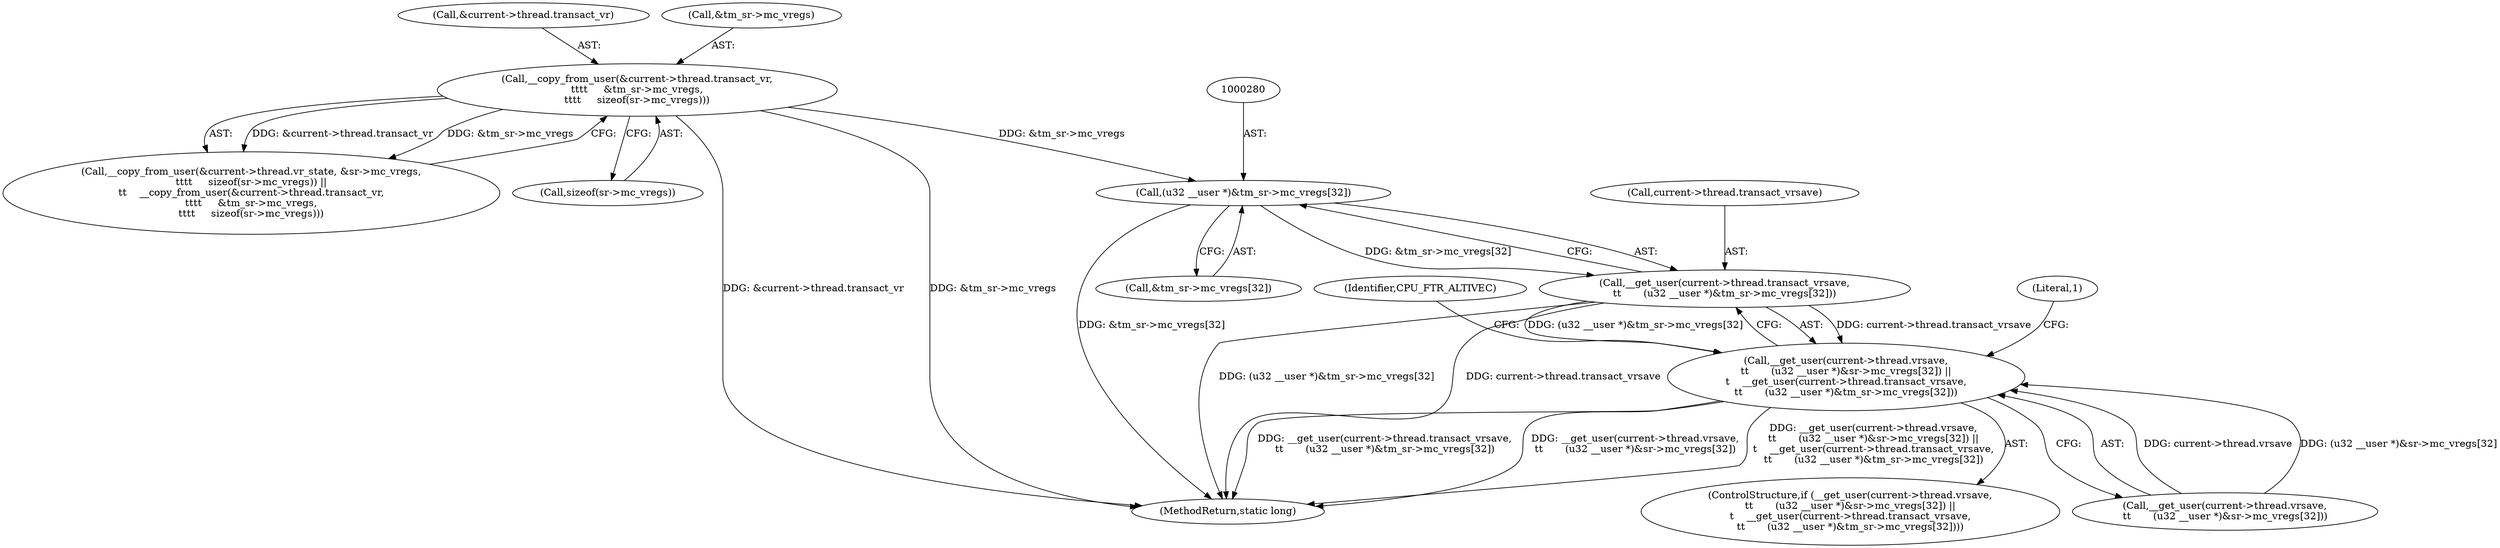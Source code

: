 digraph "0_linux_d2b9d2a5ad5ef04ff978c9923d19730cb05efd55@array" {
"1000279" [label="(Call,(u32 __user *)&tm_sr->mc_vregs[32])"];
"1000208" [label="(Call,__copy_from_user(&current->thread.transact_vr,\n\t\t\t\t     &tm_sr->mc_vregs,\n\t\t\t\t     sizeof(sr->mc_vregs)))"];
"1000273" [label="(Call,__get_user(current->thread.transact_vrsave,\n\t\t       (u32 __user *)&tm_sr->mc_vregs[32]))"];
"1000258" [label="(Call,__get_user(current->thread.vrsave,\n\t\t       (u32 __user *)&sr->mc_vregs[32]) ||\n\t    __get_user(current->thread.transact_vrsave,\n\t\t       (u32 __user *)&tm_sr->mc_vregs[32]))"];
"1000209" [label="(Call,&current->thread.transact_vr)"];
"1000281" [label="(Call,&tm_sr->mc_vregs[32])"];
"1000258" [label="(Call,__get_user(current->thread.vrsave,\n\t\t       (u32 __user *)&sr->mc_vregs[32]) ||\n\t    __get_user(current->thread.transact_vrsave,\n\t\t       (u32 __user *)&tm_sr->mc_vregs[32]))"];
"1000259" [label="(Call,__get_user(current->thread.vrsave,\n\t\t       (u32 __user *)&sr->mc_vregs[32]))"];
"1000288" [label="(Literal,1)"];
"1000192" [label="(Call,__copy_from_user(&current->thread.vr_state, &sr->mc_vregs,\n\t\t\t\t     sizeof(sr->mc_vregs)) ||\n\t\t    __copy_from_user(&current->thread.transact_vr,\n\t\t\t\t     &tm_sr->mc_vregs,\n\t\t\t\t     sizeof(sr->mc_vregs)))"];
"1000208" [label="(Call,__copy_from_user(&current->thread.transact_vr,\n\t\t\t\t     &tm_sr->mc_vregs,\n\t\t\t\t     sizeof(sr->mc_vregs)))"];
"1000257" [label="(ControlStructure,if (__get_user(current->thread.vrsave,\n\t\t       (u32 __user *)&sr->mc_vregs[32]) ||\n\t    __get_user(current->thread.transact_vrsave,\n\t\t       (u32 __user *)&tm_sr->mc_vregs[32])))"];
"1000279" [label="(Call,(u32 __user *)&tm_sr->mc_vregs[32])"];
"1000273" [label="(Call,__get_user(current->thread.transact_vrsave,\n\t\t       (u32 __user *)&tm_sr->mc_vregs[32]))"];
"1000291" [label="(Identifier,CPU_FTR_ALTIVEC)"];
"1000219" [label="(Call,sizeof(sr->mc_vregs))"];
"1000540" [label="(MethodReturn,static long)"];
"1000215" [label="(Call,&tm_sr->mc_vregs)"];
"1000274" [label="(Call,current->thread.transact_vrsave)"];
"1000279" -> "1000273"  [label="AST: "];
"1000279" -> "1000281"  [label="CFG: "];
"1000280" -> "1000279"  [label="AST: "];
"1000281" -> "1000279"  [label="AST: "];
"1000273" -> "1000279"  [label="CFG: "];
"1000279" -> "1000540"  [label="DDG: &tm_sr->mc_vregs[32]"];
"1000279" -> "1000273"  [label="DDG: &tm_sr->mc_vregs[32]"];
"1000208" -> "1000279"  [label="DDG: &tm_sr->mc_vregs"];
"1000208" -> "1000192"  [label="AST: "];
"1000208" -> "1000219"  [label="CFG: "];
"1000209" -> "1000208"  [label="AST: "];
"1000215" -> "1000208"  [label="AST: "];
"1000219" -> "1000208"  [label="AST: "];
"1000192" -> "1000208"  [label="CFG: "];
"1000208" -> "1000540"  [label="DDG: &current->thread.transact_vr"];
"1000208" -> "1000540"  [label="DDG: &tm_sr->mc_vregs"];
"1000208" -> "1000192"  [label="DDG: &current->thread.transact_vr"];
"1000208" -> "1000192"  [label="DDG: &tm_sr->mc_vregs"];
"1000273" -> "1000258"  [label="AST: "];
"1000274" -> "1000273"  [label="AST: "];
"1000258" -> "1000273"  [label="CFG: "];
"1000273" -> "1000540"  [label="DDG: current->thread.transact_vrsave"];
"1000273" -> "1000540"  [label="DDG: (u32 __user *)&tm_sr->mc_vregs[32]"];
"1000273" -> "1000258"  [label="DDG: current->thread.transact_vrsave"];
"1000273" -> "1000258"  [label="DDG: (u32 __user *)&tm_sr->mc_vregs[32]"];
"1000258" -> "1000257"  [label="AST: "];
"1000258" -> "1000259"  [label="CFG: "];
"1000259" -> "1000258"  [label="AST: "];
"1000288" -> "1000258"  [label="CFG: "];
"1000291" -> "1000258"  [label="CFG: "];
"1000258" -> "1000540"  [label="DDG: __get_user(current->thread.vrsave,\n\t\t       (u32 __user *)&sr->mc_vregs[32])"];
"1000258" -> "1000540"  [label="DDG: __get_user(current->thread.vrsave,\n\t\t       (u32 __user *)&sr->mc_vregs[32]) ||\n\t    __get_user(current->thread.transact_vrsave,\n\t\t       (u32 __user *)&tm_sr->mc_vregs[32])"];
"1000258" -> "1000540"  [label="DDG: __get_user(current->thread.transact_vrsave,\n\t\t       (u32 __user *)&tm_sr->mc_vregs[32])"];
"1000259" -> "1000258"  [label="DDG: current->thread.vrsave"];
"1000259" -> "1000258"  [label="DDG: (u32 __user *)&sr->mc_vregs[32]"];
}
